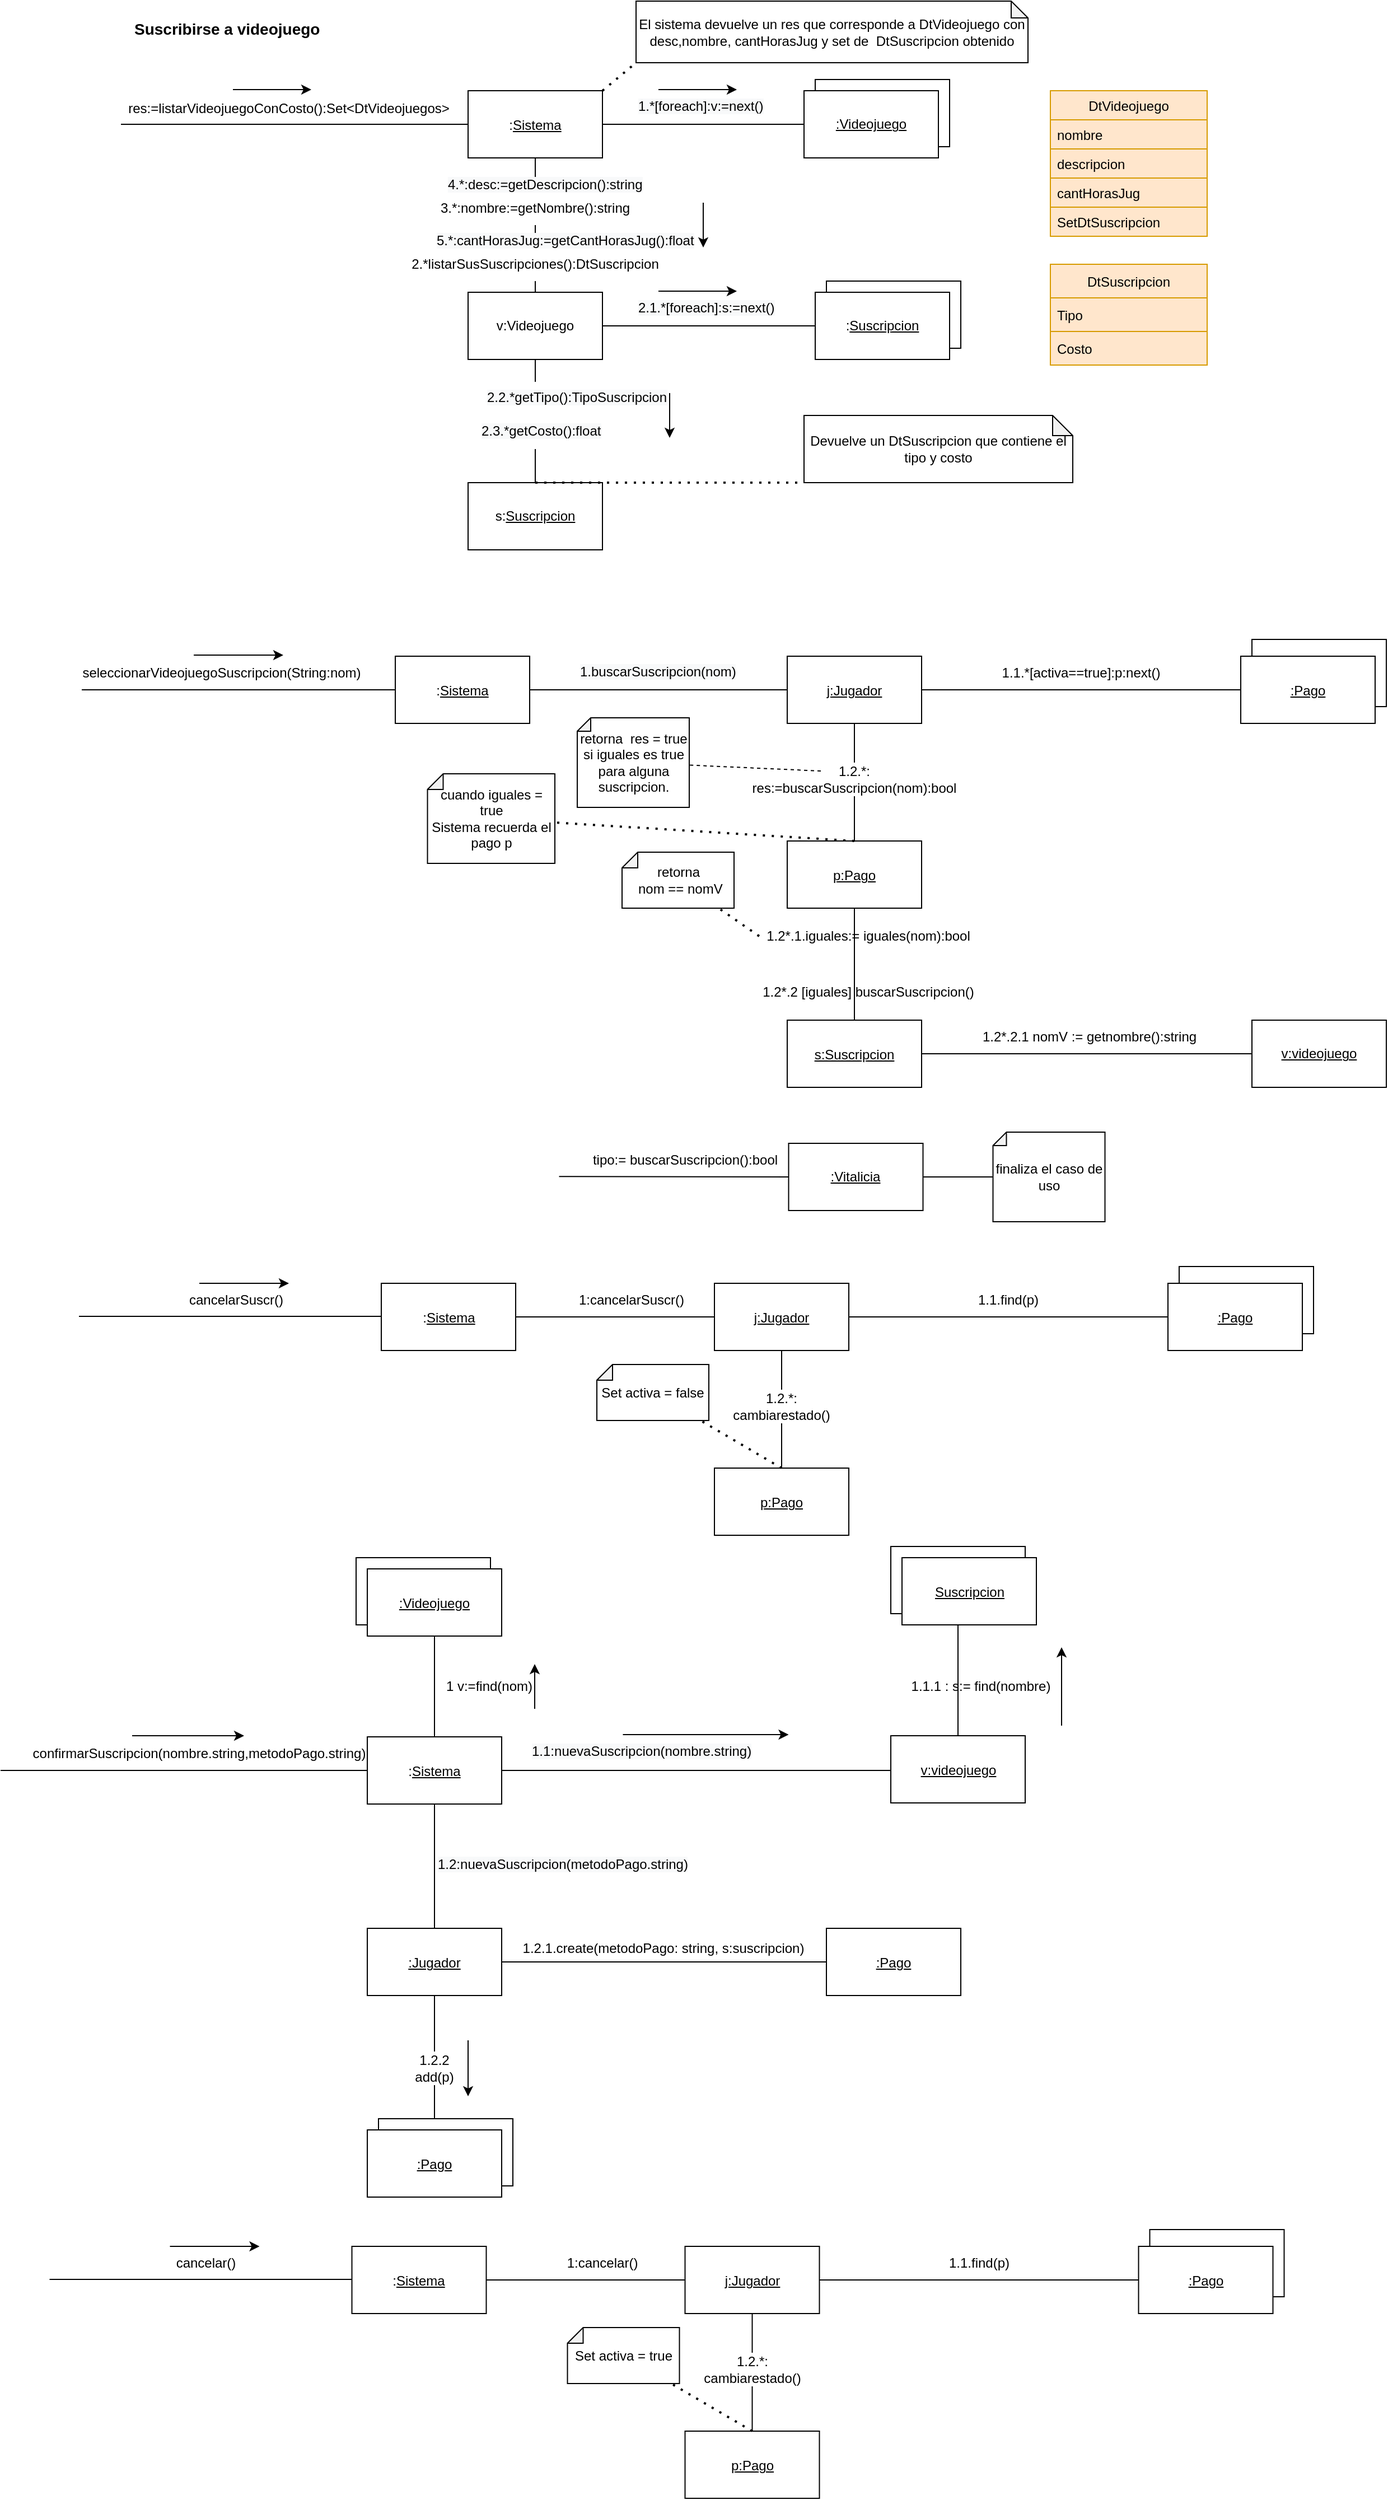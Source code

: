 <mxfile version="18.1.3" type="device"><diagram id="2yOESV11caJSzrnIw0Ns" name="Página-1"><mxGraphModel dx="2634" dy="871" grid="1" gridSize="10" guides="1" tooltips="1" connect="1" arrows="1" fold="1" page="1" pageScale="1" pageWidth="827" pageHeight="1169" math="0" shadow="0"><root><mxCell id="0"/><mxCell id="1" parent="0"/><mxCell id="eq5ucJkpcICW1I3j1G_3-112" value="&lt;span style=&quot;font-size: 12px;&quot;&gt;&lt;u&gt;:Pago&lt;/u&gt;&lt;/span&gt;" style="rounded=0;whiteSpace=wrap;html=1;fontSize=14;align=center;" parent="1" vertex="1"><mxGeometry x="1010" y="570" width="120" height="60" as="geometry"/></mxCell><mxCell id="eq5ucJkpcICW1I3j1G_3-33" value="&lt;span style=&quot;font-size: 12px;&quot;&gt;&lt;u&gt;Videojuego&lt;/u&gt;&lt;/span&gt;" style="rounded=0;whiteSpace=wrap;html=1;fontSize=14;align=center;" parent="1" vertex="1"><mxGeometry x="230" y="1891" width="120" height="60" as="geometry"/></mxCell><mxCell id="mH4uHkD2dM41rsQMievX-10" value=":&lt;u&gt;Suscripcion&lt;/u&gt;" style="rounded=0;whiteSpace=wrap;html=1;fontSize=12;align=center;" parent="1" vertex="1"><mxGeometry x="630" y="250" width="120" height="60" as="geometry"/></mxCell><mxCell id="mH4uHkD2dM41rsQMievX-6" value=":Videojuego" style="rounded=0;whiteSpace=wrap;html=1;fontSize=12;align=center;" parent="1" vertex="1"><mxGeometry x="620" y="70" width="120" height="60" as="geometry"/></mxCell><mxCell id="mH4uHkD2dM41rsQMievX-1" value="&lt;b&gt;&lt;font style=&quot;font-size: 14px&quot;&gt;Suscribirse a videojuego&lt;/font&gt;&lt;/b&gt;" style="text;html=1;strokeColor=none;fillColor=none;align=left;verticalAlign=middle;whiteSpace=wrap;rounded=0;" parent="1" vertex="1"><mxGeometry x="10" y="10" width="180" height="30" as="geometry"/></mxCell><mxCell id="mH4uHkD2dM41rsQMievX-2" value="&lt;font style=&quot;font-size: 12px&quot;&gt;:&lt;u&gt;Sistema&lt;/u&gt;&lt;/font&gt;" style="rounded=0;whiteSpace=wrap;html=1;fontSize=14;align=center;" parent="1" vertex="1"><mxGeometry x="310" y="80" width="120" height="60" as="geometry"/></mxCell><mxCell id="mH4uHkD2dM41rsQMievX-3" value="" style="endArrow=none;html=1;rounded=0;fontSize=14;entryX=0;entryY=0.5;entryDx=0;entryDy=0;" parent="1" target="mH4uHkD2dM41rsQMievX-2" edge="1"><mxGeometry width="50" height="50" relative="1" as="geometry"><mxPoint y="110" as="sourcePoint"/><mxPoint x="440" y="400" as="targetPoint"/></mxGeometry></mxCell><mxCell id="mH4uHkD2dM41rsQMievX-4" value="&lt;font style=&quot;font-size: 12px&quot;&gt;res:=listarVideojuegoConCosto():Set&amp;lt;DtVideojuegos&amp;gt;&lt;/font&gt;" style="text;html=1;strokeColor=none;fillColor=none;align=center;verticalAlign=middle;whiteSpace=wrap;rounded=0;fontSize=14;" parent="1" vertex="1"><mxGeometry x="120" y="80" width="60" height="30" as="geometry"/></mxCell><mxCell id="mH4uHkD2dM41rsQMievX-5" value="&lt;u&gt;:Videojuego&lt;/u&gt;" style="rounded=0;whiteSpace=wrap;html=1;fontSize=12;align=center;" parent="1" vertex="1"><mxGeometry x="610" y="80" width="120" height="60" as="geometry"/></mxCell><mxCell id="mH4uHkD2dM41rsQMievX-7" value="v:Videojuego" style="rounded=0;whiteSpace=wrap;html=1;fontSize=12;align=center;" parent="1" vertex="1"><mxGeometry x="310" y="260" width="120" height="60" as="geometry"/></mxCell><mxCell id="mH4uHkD2dM41rsQMievX-8" value=":&lt;u&gt;Suscripcion&lt;/u&gt;" style="rounded=0;whiteSpace=wrap;html=1;fontSize=12;align=center;" parent="1" vertex="1"><mxGeometry x="620" y="260" width="120" height="60" as="geometry"/></mxCell><mxCell id="mH4uHkD2dM41rsQMievX-11" value="s:&lt;u&gt;Suscripcion&lt;/u&gt;" style="rounded=0;whiteSpace=wrap;html=1;fontSize=12;align=center;" parent="1" vertex="1"><mxGeometry x="310" y="430" width="120" height="60" as="geometry"/></mxCell><mxCell id="mH4uHkD2dM41rsQMievX-12" value="" style="endArrow=none;html=1;rounded=0;fontSize=12;entryX=0;entryY=0.5;entryDx=0;entryDy=0;exitX=1;exitY=0.5;exitDx=0;exitDy=0;" parent="1" source="mH4uHkD2dM41rsQMievX-2" target="mH4uHkD2dM41rsQMievX-5" edge="1"><mxGeometry width="50" height="50" relative="1" as="geometry"><mxPoint x="390" y="250" as="sourcePoint"/><mxPoint x="440" y="200" as="targetPoint"/></mxGeometry></mxCell><mxCell id="mH4uHkD2dM41rsQMievX-13" value="" style="endArrow=none;html=1;rounded=0;fontSize=12;entryX=0.5;entryY=1;entryDx=0;entryDy=0;exitX=0.5;exitY=0;exitDx=0;exitDy=0;startArrow=none;" parent="1" source="eq5ucJkpcICW1I3j1G_3-100" target="mH4uHkD2dM41rsQMievX-2" edge="1"><mxGeometry width="50" height="50" relative="1" as="geometry"><mxPoint x="390" y="250" as="sourcePoint"/><mxPoint x="440" y="200" as="targetPoint"/></mxGeometry></mxCell><mxCell id="mH4uHkD2dM41rsQMievX-14" value="" style="endArrow=none;html=1;rounded=0;fontSize=12;entryX=0;entryY=0.5;entryDx=0;entryDy=0;exitX=1;exitY=0.5;exitDx=0;exitDy=0;" parent="1" source="mH4uHkD2dM41rsQMievX-7" target="mH4uHkD2dM41rsQMievX-8" edge="1"><mxGeometry width="50" height="50" relative="1" as="geometry"><mxPoint x="390" y="250" as="sourcePoint"/><mxPoint x="440" y="200" as="targetPoint"/></mxGeometry></mxCell><mxCell id="mH4uHkD2dM41rsQMievX-15" value="" style="endArrow=none;html=1;rounded=0;fontSize=12;entryX=0.5;entryY=1;entryDx=0;entryDy=0;startArrow=none;" parent="1" source="mH4uHkD2dM41rsQMievX-20" target="mH4uHkD2dM41rsQMievX-7" edge="1"><mxGeometry width="50" height="50" relative="1" as="geometry"><mxPoint x="390" y="250" as="sourcePoint"/><mxPoint x="440" y="200" as="targetPoint"/></mxGeometry></mxCell><mxCell id="mH4uHkD2dM41rsQMievX-16" value="&lt;span style=&quot;color: rgb(0 , 0 , 0) ; font-family: &amp;#34;helvetica&amp;#34; ; font-size: 12px ; font-style: normal ; font-weight: 400 ; letter-spacing: normal ; text-align: center ; text-indent: 0px ; text-transform: none ; word-spacing: 0px ; background-color: rgb(248 , 249 , 250) ; display: inline ; float: none&quot;&gt;1.*[foreach]:v:=next()&lt;/span&gt;" style="text;whiteSpace=wrap;html=1;fontSize=12;" parent="1" vertex="1"><mxGeometry x="460" y="80" width="140" height="30" as="geometry"/></mxCell><mxCell id="mH4uHkD2dM41rsQMievX-17" value="2.*listarSusSuscripciones():DtSuscripcion" style="text;html=1;strokeColor=none;fillColor=none;align=center;verticalAlign=middle;whiteSpace=wrap;rounded=0;fontSize=12;" parent="1" vertex="1"><mxGeometry x="340" y="220" width="60" height="30" as="geometry"/></mxCell><mxCell id="mH4uHkD2dM41rsQMievX-18" value="" style="endArrow=none;html=1;rounded=0;fontSize=12;entryX=0.5;entryY=1;entryDx=0;entryDy=0;exitX=0.5;exitY=0;exitDx=0;exitDy=0;" parent="1" source="mH4uHkD2dM41rsQMievX-7" target="mH4uHkD2dM41rsQMievX-17" edge="1"><mxGeometry width="50" height="50" relative="1" as="geometry"><mxPoint x="370" y="260" as="sourcePoint"/><mxPoint x="370" y="140" as="targetPoint"/></mxGeometry></mxCell><mxCell id="mH4uHkD2dM41rsQMievX-19" value="&lt;span style=&quot;color: rgb(0 , 0 , 0) ; font-family: &amp;#34;helvetica&amp;#34; ; font-size: 12px ; font-style: normal ; font-weight: 400 ; letter-spacing: normal ; text-align: center ; text-indent: 0px ; text-transform: none ; word-spacing: 0px ; background-color: rgb(248 , 249 , 250) ; display: inline ; float: none&quot;&gt;2.1.*[foreach]:s:=next()&lt;/span&gt;" style="text;whiteSpace=wrap;html=1;fontSize=12;" parent="1" vertex="1"><mxGeometry x="460" y="260" width="140" height="30" as="geometry"/></mxCell><mxCell id="mH4uHkD2dM41rsQMievX-20" value="&lt;span style=&quot;color: rgb(0 , 0 , 0) ; font-family: &amp;quot;helvetica&amp;quot; ; font-size: 12px ; font-style: normal ; font-weight: 400 ; letter-spacing: normal ; text-align: center ; text-indent: 0px ; text-transform: none ; word-spacing: 0px ; background-color: rgb(248 , 249 , 250) ; display: inline ; float: none&quot;&gt;2.2.*getTipo():TipoSuscripcion&lt;/span&gt;" style="text;whiteSpace=wrap;html=1;fontSize=12;" parent="1" vertex="1"><mxGeometry x="325" y="340" width="90" height="30" as="geometry"/></mxCell><mxCell id="mH4uHkD2dM41rsQMievX-21" value="" style="endArrow=none;html=1;rounded=0;fontSize=12;entryX=0.5;entryY=1;entryDx=0;entryDy=0;startArrow=none;" parent="1" source="eq5ucJkpcICW1I3j1G_3-107" target="mH4uHkD2dM41rsQMievX-20" edge="1"><mxGeometry width="50" height="50" relative="1" as="geometry"><mxPoint x="370" y="430" as="sourcePoint"/><mxPoint x="370" y="320" as="targetPoint"/></mxGeometry></mxCell><mxCell id="mH4uHkD2dM41rsQMievX-22" value="" style="endArrow=classic;html=1;rounded=0;fontSize=12;" parent="1" edge="1"><mxGeometry width="50" height="50" relative="1" as="geometry"><mxPoint x="100" y="79" as="sourcePoint"/><mxPoint x="170" y="79" as="targetPoint"/></mxGeometry></mxCell><mxCell id="mH4uHkD2dM41rsQMievX-24" value="" style="endArrow=classic;html=1;rounded=0;fontSize=12;" parent="1" edge="1"><mxGeometry width="50" height="50" relative="1" as="geometry"><mxPoint x="480" y="79" as="sourcePoint"/><mxPoint x="550" y="79" as="targetPoint"/></mxGeometry></mxCell><mxCell id="mH4uHkD2dM41rsQMievX-26" value="" style="endArrow=classic;html=1;rounded=0;fontSize=12;" parent="1" edge="1"><mxGeometry width="50" height="50" relative="1" as="geometry"><mxPoint x="520" y="180" as="sourcePoint"/><mxPoint x="520" y="220" as="targetPoint"/></mxGeometry></mxCell><mxCell id="mH4uHkD2dM41rsQMievX-27" value="" style="endArrow=classic;html=1;rounded=0;fontSize=12;" parent="1" edge="1"><mxGeometry width="50" height="50" relative="1" as="geometry"><mxPoint x="490" y="350" as="sourcePoint"/><mxPoint x="490" y="390" as="targetPoint"/></mxGeometry></mxCell><mxCell id="mH4uHkD2dM41rsQMievX-28" value="" style="endArrow=classic;html=1;rounded=0;fontSize=12;" parent="1" edge="1"><mxGeometry width="50" height="50" relative="1" as="geometry"><mxPoint x="480" y="259" as="sourcePoint"/><mxPoint x="550" y="259" as="targetPoint"/></mxGeometry></mxCell><mxCell id="mH4uHkD2dM41rsQMievX-30" value="&lt;font style=&quot;font-size: 12px&quot;&gt;:&lt;u&gt;Sistema&lt;/u&gt;&lt;/font&gt;" style="rounded=0;whiteSpace=wrap;html=1;fontSize=14;align=center;" parent="1" vertex="1"><mxGeometry x="245" y="585" width="120" height="60" as="geometry"/></mxCell><mxCell id="mH4uHkD2dM41rsQMievX-31" value="" style="endArrow=none;html=1;rounded=0;fontSize=12;exitX=0;exitY=0.5;exitDx=0;exitDy=0;" parent="1" source="mH4uHkD2dM41rsQMievX-30" edge="1"><mxGeometry width="50" height="50" relative="1" as="geometry"><mxPoint x="325" y="650" as="sourcePoint"/><mxPoint x="-35" y="615" as="targetPoint"/></mxGeometry></mxCell><mxCell id="mH4uHkD2dM41rsQMievX-32" value="seleccionarVideojuegoSuscripcion(String:nom)" style="text;html=1;strokeColor=none;fillColor=none;align=center;verticalAlign=middle;whiteSpace=wrap;rounded=0;fontSize=12;" parent="1" vertex="1"><mxGeometry x="-65" y="585" width="310" height="30" as="geometry"/></mxCell><mxCell id="mH4uHkD2dM41rsQMievX-33" value="" style="endArrow=classic;html=1;rounded=0;fontSize=12;" parent="1" edge="1"><mxGeometry width="50" height="50" relative="1" as="geometry"><mxPoint x="65" y="584" as="sourcePoint"/><mxPoint x="145" y="584" as="targetPoint"/></mxGeometry></mxCell><mxCell id="mH4uHkD2dM41rsQMievX-37" value="El sistema devuelve un res que corresponde a DtVideojuego con desc,nombre, cantHorasJug y set de&amp;nbsp; DtSuscripcion obtenido" style="shape=note;whiteSpace=wrap;html=1;backgroundOutline=1;darkOpacity=0.05;fontSize=12;align=center;size=15;" parent="1" vertex="1"><mxGeometry x="460" width="350" height="55" as="geometry"/></mxCell><mxCell id="mH4uHkD2dM41rsQMievX-38" value="" style="endArrow=none;dashed=1;html=1;dashPattern=1 3;strokeWidth=2;rounded=0;fontSize=12;entryX=0;entryY=1;entryDx=0;entryDy=0;entryPerimeter=0;exitX=1;exitY=0;exitDx=0;exitDy=0;" parent="1" source="mH4uHkD2dM41rsQMievX-2" target="mH4uHkD2dM41rsQMievX-37" edge="1"><mxGeometry width="50" height="50" relative="1" as="geometry"><mxPoint x="390" y="440" as="sourcePoint"/><mxPoint x="440" y="390" as="targetPoint"/></mxGeometry></mxCell><mxCell id="mH4uHkD2dM41rsQMievX-41" value="Devuelve un DtSuscripcion que contiene el tipo y costo" style="shape=note;whiteSpace=wrap;html=1;backgroundOutline=1;darkOpacity=0.05;fontSize=12;align=center;size=18;" parent="1" vertex="1"><mxGeometry x="610" y="370" width="240" height="60" as="geometry"/></mxCell><mxCell id="mH4uHkD2dM41rsQMievX-42" value="" style="endArrow=none;dashed=1;html=1;dashPattern=1 3;strokeWidth=2;rounded=0;fontSize=12;exitX=0.5;exitY=0;exitDx=0;exitDy=0;entryX=0;entryY=1;entryDx=0;entryDy=0;entryPerimeter=0;" parent="1" source="mH4uHkD2dM41rsQMievX-11" target="mH4uHkD2dM41rsQMievX-41" edge="1"><mxGeometry width="50" height="50" relative="1" as="geometry"><mxPoint x="540" y="460" as="sourcePoint"/><mxPoint x="590" y="410" as="targetPoint"/></mxGeometry></mxCell><mxCell id="mH4uHkD2dM41rsQMievX-43" value="DtVideojuego" style="swimlane;fontStyle=0;childLayout=stackLayout;horizontal=1;startSize=26;fillColor=#ffe6cc;horizontalStack=0;resizeParent=1;resizeParentMax=0;resizeLast=0;collapsible=1;marginBottom=0;strokeColor=#d79b00;" parent="1" vertex="1"><mxGeometry x="830" y="80" width="140" height="130" as="geometry"/></mxCell><mxCell id="mH4uHkD2dM41rsQMievX-44" value="nombre" style="text;strokeColor=#d79b00;fillColor=#ffe6cc;align=left;verticalAlign=top;spacingLeft=4;spacingRight=4;overflow=hidden;rotatable=0;points=[[0,0.5],[1,0.5]];portConstraint=eastwest;" parent="mH4uHkD2dM41rsQMievX-43" vertex="1"><mxGeometry y="26" width="140" height="26" as="geometry"/></mxCell><mxCell id="mH4uHkD2dM41rsQMievX-45" value="descripcion" style="text;strokeColor=#d79b00;fillColor=#ffe6cc;align=left;verticalAlign=top;spacingLeft=4;spacingRight=4;overflow=hidden;rotatable=0;points=[[0,0.5],[1,0.5]];portConstraint=eastwest;" parent="mH4uHkD2dM41rsQMievX-43" vertex="1"><mxGeometry y="52" width="140" height="26" as="geometry"/></mxCell><mxCell id="mH4uHkD2dM41rsQMievX-46" value="cantHorasJug" style="text;strokeColor=#d79b00;fillColor=#ffe6cc;align=left;verticalAlign=top;spacingLeft=4;spacingRight=4;overflow=hidden;rotatable=0;points=[[0,0.5],[1,0.5]];portConstraint=eastwest;" parent="mH4uHkD2dM41rsQMievX-43" vertex="1"><mxGeometry y="78" width="140" height="26" as="geometry"/></mxCell><mxCell id="mH4uHkD2dM41rsQMievX-47" value="SetDtSuscripcion" style="text;strokeColor=#d79b00;fillColor=#ffe6cc;align=left;verticalAlign=top;spacingLeft=4;spacingRight=4;overflow=hidden;rotatable=0;points=[[0,0.5],[1,0.5]];portConstraint=eastwest;" parent="mH4uHkD2dM41rsQMievX-43" vertex="1"><mxGeometry y="104" width="140" height="26" as="geometry"/></mxCell><mxCell id="mH4uHkD2dM41rsQMievX-48" value="DtSuscripcion" style="swimlane;fontStyle=0;childLayout=stackLayout;horizontal=1;startSize=30;horizontalStack=0;resizeParent=1;resizeParentMax=0;resizeLast=0;collapsible=1;marginBottom=0;fillColor=#ffe6cc;strokeColor=#d79b00;" parent="1" vertex="1"><mxGeometry x="830" y="235" width="140" height="90" as="geometry"/></mxCell><mxCell id="mH4uHkD2dM41rsQMievX-49" value="Tipo" style="text;strokeColor=#d79b00;fillColor=#ffe6cc;align=left;verticalAlign=middle;spacingLeft=4;spacingRight=4;overflow=hidden;points=[[0,0.5],[1,0.5]];portConstraint=eastwest;rotatable=0;" parent="mH4uHkD2dM41rsQMievX-48" vertex="1"><mxGeometry y="30" width="140" height="30" as="geometry"/></mxCell><mxCell id="mH4uHkD2dM41rsQMievX-50" value="Costo" style="text;strokeColor=#d79b00;fillColor=#ffe6cc;align=left;verticalAlign=middle;spacingLeft=4;spacingRight=4;overflow=hidden;points=[[0,0.5],[1,0.5]];portConstraint=eastwest;rotatable=0;" parent="mH4uHkD2dM41rsQMievX-48" vertex="1"><mxGeometry y="60" width="140" height="30" as="geometry"/></mxCell><mxCell id="eq5ucJkpcICW1I3j1G_3-24" value="&lt;font style=&quot;font-size: 12px&quot;&gt;:&lt;u&gt;Sistema&lt;/u&gt;&lt;/font&gt;" style="rounded=0;whiteSpace=wrap;html=1;fontSize=14;align=center;" parent="1" vertex="1"><mxGeometry x="220" y="1550" width="120" height="60" as="geometry"/></mxCell><mxCell id="eq5ucJkpcICW1I3j1G_3-26" value="" style="endArrow=none;html=1;rounded=0;exitX=0;exitY=0.5;exitDx=0;exitDy=0;" parent="1" source="eq5ucJkpcICW1I3j1G_3-24" edge="1"><mxGeometry width="50" height="50" relative="1" as="geometry"><mxPoint x="265" y="1340" as="sourcePoint"/><mxPoint x="-107.5" y="1580" as="targetPoint"/><Array as="points"><mxPoint x="52.5" y="1580"/></Array></mxGeometry></mxCell><mxCell id="eq5ucJkpcICW1I3j1G_3-27" value="confirmarSuscripcion(nombre.string,metodoPago.string)&lt;br&gt;" style="text;html=1;strokeColor=none;fillColor=none;align=center;verticalAlign=middle;whiteSpace=wrap;rounded=0;" parent="1" vertex="1"><mxGeometry x="40" y="1550" width="60" height="30" as="geometry"/></mxCell><mxCell id="eq5ucJkpcICW1I3j1G_3-28" value="" style="endArrow=classic;html=1;rounded=0;" parent="1" edge="1"><mxGeometry width="50" height="50" relative="1" as="geometry"><mxPoint x="10" y="1549" as="sourcePoint"/><mxPoint x="110" y="1549" as="targetPoint"/></mxGeometry></mxCell><mxCell id="eq5ucJkpcICW1I3j1G_3-29" value="" style="endArrow=none;html=1;rounded=0;exitX=1;exitY=0.5;exitDx=0;exitDy=0;" parent="1" source="eq5ucJkpcICW1I3j1G_3-24" edge="1"><mxGeometry width="50" height="50" relative="1" as="geometry"><mxPoint x="537.5" y="1490" as="sourcePoint"/><mxPoint x="687.5" y="1580" as="targetPoint"/></mxGeometry></mxCell><mxCell id="eq5ucJkpcICW1I3j1G_3-30" value="&lt;span style=&quot;font-size: 12px;&quot;&gt;&lt;u&gt;v:videojuego&lt;/u&gt;&lt;/span&gt;" style="rounded=0;whiteSpace=wrap;html=1;fontSize=14;align=center;" parent="1" vertex="1"><mxGeometry x="687.5" y="1549" width="120" height="60" as="geometry"/></mxCell><mxCell id="eq5ucJkpcICW1I3j1G_3-32" value="&lt;span style=&quot;font-size: 12px;&quot;&gt;&lt;u&gt;:Pago&lt;/u&gt;&lt;/span&gt;" style="rounded=0;whiteSpace=wrap;html=1;fontSize=14;align=center;" parent="1" vertex="1"><mxGeometry x="220" y="1901" width="120" height="60" as="geometry"/></mxCell><mxCell id="eq5ucJkpcICW1I3j1G_3-34" value="&lt;span style=&quot;font-size: 12px;&quot;&gt;&lt;u&gt;:Suscripcion&lt;/u&gt;&lt;/span&gt;" style="rounded=0;whiteSpace=wrap;html=1;fontSize=14;align=center;" parent="1" vertex="1"><mxGeometry x="210" y="1390" width="120" height="60" as="geometry"/></mxCell><mxCell id="eq5ucJkpcICW1I3j1G_3-39" value="" style="endArrow=none;html=1;rounded=0;entryX=0.5;entryY=1;entryDx=0;entryDy=0;startArrow=none;" parent="1" source="eq5ucJkpcICW1I3j1G_3-40" target="8eewEwaIKaTcl27n-QFC-44" edge="1"><mxGeometry width="50" height="50" relative="1" as="geometry"><mxPoint x="280" y="1891" as="sourcePoint"/><mxPoint x="280" y="1800" as="targetPoint"/></mxGeometry></mxCell><mxCell id="eq5ucJkpcICW1I3j1G_3-40" value="1.2.2 add(p)" style="text;html=1;strokeColor=none;fillColor=none;align=center;verticalAlign=middle;whiteSpace=wrap;rounded=0;" parent="1" vertex="1"><mxGeometry x="250" y="1831" width="60" height="30" as="geometry"/></mxCell><mxCell id="eq5ucJkpcICW1I3j1G_3-41" value="" style="endArrow=none;html=1;rounded=0;entryX=0.5;entryY=1;entryDx=0;entryDy=0;" parent="1" target="eq5ucJkpcICW1I3j1G_3-40" edge="1"><mxGeometry width="50" height="50" relative="1" as="geometry"><mxPoint x="280" y="1891" as="sourcePoint"/><mxPoint x="280" y="1800" as="targetPoint"/></mxGeometry></mxCell><mxCell id="eq5ucJkpcICW1I3j1G_3-48" value="&lt;span style=&quot;font-size: 12px;&quot;&gt;&lt;u&gt;p:Pago&lt;/u&gt;&lt;/span&gt;" style="rounded=0;whiteSpace=wrap;html=1;fontSize=14;align=center;" parent="1" vertex="1"><mxGeometry x="687.5" y="1380" width="120" height="60" as="geometry"/></mxCell><mxCell id="eq5ucJkpcICW1I3j1G_3-49" value="" style="endArrow=none;html=1;rounded=0;entryX=0.5;entryY=1;entryDx=0;entryDy=0;exitX=0.5;exitY=0;exitDx=0;exitDy=0;" parent="1" source="eq5ucJkpcICW1I3j1G_3-30" target="eq5ucJkpcICW1I3j1G_3-48" edge="1"><mxGeometry width="50" height="50" relative="1" as="geometry"><mxPoint x="807.5" y="1690" as="sourcePoint"/><mxPoint x="857.5" y="1640" as="targetPoint"/></mxGeometry></mxCell><mxCell id="eq5ucJkpcICW1I3j1G_3-50" value="1.2.1.create(metodoPago: string, s:suscripcion)" style="text;html=1;strokeColor=none;fillColor=none;align=center;verticalAlign=middle;whiteSpace=wrap;rounded=0;" parent="1" vertex="1"><mxGeometry x="317.5" y="1724" width="332.5" height="30" as="geometry"/></mxCell><mxCell id="eq5ucJkpcICW1I3j1G_3-54" value="&lt;span style=&quot;font-size: 12px;&quot;&gt;&lt;u&gt;:Videojuego&lt;/u&gt;&lt;/span&gt;" style="rounded=0;whiteSpace=wrap;html=1;fontSize=14;align=center;" parent="1" vertex="1"><mxGeometry x="220" y="1400" width="120" height="60" as="geometry"/></mxCell><mxCell id="eq5ucJkpcICW1I3j1G_3-56" value="" style="endArrow=none;html=1;rounded=0;entryX=0.5;entryY=1;entryDx=0;entryDy=0;startArrow=none;exitX=0.5;exitY=0;exitDx=0;exitDy=0;" parent="1" source="eq5ucJkpcICW1I3j1G_3-24" target="eq5ucJkpcICW1I3j1G_3-54" edge="1"><mxGeometry width="50" height="50" relative="1" as="geometry"><mxPoint x="747.5" y="1490" as="sourcePoint"/><mxPoint x="787.5" y="1630" as="targetPoint"/></mxGeometry></mxCell><mxCell id="eq5ucJkpcICW1I3j1G_3-64" value="&lt;span style=&quot;color: rgb(0, 0, 0); font-family: Helvetica; font-size: 12px; font-style: normal; font-variant-ligatures: normal; font-variant-caps: normal; font-weight: 400; letter-spacing: normal; orphans: 2; text-align: center; text-indent: 0px; text-transform: none; widows: 2; word-spacing: 0px; -webkit-text-stroke-width: 0px; background-color: rgb(248, 249, 250); text-decoration-thickness: initial; text-decoration-style: initial; text-decoration-color: initial; float: none; display: inline !important;&quot;&gt;1.1:nuevaSuscripcion(nombre.string)&lt;/span&gt;" style="text;whiteSpace=wrap;html=1;rotation=0;" parent="1" vertex="1"><mxGeometry x="365" y="1549" width="318.75" height="30" as="geometry"/></mxCell><mxCell id="eq5ucJkpcICW1I3j1G_3-65" value="" style="endArrow=classic;html=1;rounded=0;" parent="1" edge="1"><mxGeometry width="50" height="50" relative="1" as="geometry"><mxPoint x="448.25" y="1548" as="sourcePoint"/><mxPoint x="596.25" y="1548" as="targetPoint"/></mxGeometry></mxCell><mxCell id="eq5ucJkpcICW1I3j1G_3-80" value="1 v:=find(nom)" style="text;html=1;strokeColor=none;fillColor=none;align=center;verticalAlign=middle;whiteSpace=wrap;rounded=0;rotation=0;" parent="1" vertex="1"><mxGeometry x="270" y="1490" width="117.5" height="30" as="geometry"/></mxCell><mxCell id="eq5ucJkpcICW1I3j1G_3-90" value="" style="endArrow=classic;html=1;rounded=0;" parent="1" edge="1"><mxGeometry width="50" height="50" relative="1" as="geometry"><mxPoint x="840" y="1540" as="sourcePoint"/><mxPoint x="840" y="1470" as="targetPoint"/></mxGeometry></mxCell><mxCell id="eq5ucJkpcICW1I3j1G_3-91" value="" style="endArrow=classic;html=1;rounded=0;" parent="1" edge="1"><mxGeometry width="50" height="50" relative="1" as="geometry"><mxPoint x="310" y="1821" as="sourcePoint"/><mxPoint x="310" y="1871" as="targetPoint"/></mxGeometry></mxCell><mxCell id="eq5ucJkpcICW1I3j1G_3-93" value="" style="endArrow=classic;html=1;rounded=0;" parent="1" edge="1"><mxGeometry width="50" height="50" relative="1" as="geometry"><mxPoint x="369.5" y="1525" as="sourcePoint"/><mxPoint x="369.5" y="1485" as="targetPoint"/></mxGeometry></mxCell><mxCell id="eq5ucJkpcICW1I3j1G_3-100" value="3.*:nombre:=getNombre():string" style="text;html=1;strokeColor=none;fillColor=none;align=center;verticalAlign=middle;whiteSpace=wrap;rounded=0;" parent="1" vertex="1"><mxGeometry x="340" y="170" width="60" height="30" as="geometry"/></mxCell><mxCell id="eq5ucJkpcICW1I3j1G_3-101" value="" style="endArrow=none;html=1;rounded=0;fontSize=12;entryX=0.5;entryY=1;entryDx=0;entryDy=0;exitX=0.5;exitY=0;exitDx=0;exitDy=0;startArrow=none;" parent="1" source="mH4uHkD2dM41rsQMievX-17" target="eq5ucJkpcICW1I3j1G_3-100" edge="1"><mxGeometry width="50" height="50" relative="1" as="geometry"><mxPoint x="370" y="200" as="sourcePoint"/><mxPoint x="370" y="140" as="targetPoint"/></mxGeometry></mxCell><mxCell id="eq5ucJkpcICW1I3j1G_3-102" value="&lt;span style=&quot;color: rgb(0, 0, 0); font-family: Helvetica; font-size: 12px; font-style: normal; font-variant-ligatures: normal; font-variant-caps: normal; font-weight: 400; letter-spacing: normal; orphans: 2; text-align: center; text-indent: 0px; text-transform: none; widows: 2; word-spacing: 0px; -webkit-text-stroke-width: 0px; background-color: rgb(248, 249, 250); text-decoration-thickness: initial; text-decoration-style: initial; text-decoration-color: initial; float: none; display: inline !important;&quot;&gt;4.*:desc:=getDescripcion():string&lt;/span&gt;" style="text;whiteSpace=wrap;html=1;" parent="1" vertex="1"><mxGeometry x="290" y="150" width="140" height="30" as="geometry"/></mxCell><mxCell id="eq5ucJkpcICW1I3j1G_3-103" value="&lt;span style=&quot;color: rgb(0, 0, 0); font-family: Helvetica; font-size: 12px; font-style: normal; font-variant-ligatures: normal; font-variant-caps: normal; font-weight: 400; letter-spacing: normal; orphans: 2; text-align: center; text-indent: 0px; text-transform: none; widows: 2; word-spacing: 0px; -webkit-text-stroke-width: 0px; background-color: rgb(248, 249, 250); text-decoration-thickness: initial; text-decoration-style: initial; text-decoration-color: initial; float: none; display: inline !important;&quot;&gt;5.*:cantHorasJug:=getCantHorasJug():float&lt;/span&gt;" style="text;whiteSpace=wrap;html=1;" parent="1" vertex="1"><mxGeometry x="280" y="200" width="200" height="30" as="geometry"/></mxCell><mxCell id="eq5ucJkpcICW1I3j1G_3-107" value="&lt;span style=&quot;color: rgb(0, 0, 0); font-family: helvetica; font-size: 12px; font-style: normal; font-variant-ligatures: normal; font-variant-caps: normal; font-weight: 400; letter-spacing: normal; orphans: 2; text-align: center; text-indent: 0px; text-transform: none; widows: 2; word-spacing: 0px; -webkit-text-stroke-width: 0px; background-color: rgb(248, 249, 250); text-decoration-thickness: initial; text-decoration-style: initial; text-decoration-color: initial; float: none; display: inline !important;&quot;&gt;2.3.*getCosto():float&lt;/span&gt;" style="text;whiteSpace=wrap;html=1;" parent="1" vertex="1"><mxGeometry x="320" y="370" width="100" height="30" as="geometry"/></mxCell><mxCell id="eq5ucJkpcICW1I3j1G_3-108" value="" style="endArrow=none;html=1;rounded=0;fontSize=12;entryX=0.5;entryY=1;entryDx=0;entryDy=0;" parent="1" source="mH4uHkD2dM41rsQMievX-11" target="eq5ucJkpcICW1I3j1G_3-107" edge="1"><mxGeometry width="50" height="50" relative="1" as="geometry"><mxPoint x="370" y="430" as="sourcePoint"/><mxPoint x="370" y="370" as="targetPoint"/></mxGeometry></mxCell><mxCell id="eq5ucJkpcICW1I3j1G_3-109" value="&lt;span style=&quot;font-size: 12px;&quot;&gt;&lt;u&gt;j:Jugador&lt;/u&gt;&lt;/span&gt;" style="rounded=0;whiteSpace=wrap;html=1;fontSize=14;align=center;" parent="1" vertex="1"><mxGeometry x="595" y="585" width="120" height="60" as="geometry"/></mxCell><mxCell id="eq5ucJkpcICW1I3j1G_3-110" value="" style="endArrow=none;html=1;rounded=0;entryX=0;entryY=0.5;entryDx=0;entryDy=0;exitX=1;exitY=0.5;exitDx=0;exitDy=0;" parent="1" source="mH4uHkD2dM41rsQMievX-30" target="eq5ucJkpcICW1I3j1G_3-109" edge="1"><mxGeometry width="50" height="50" relative="1" as="geometry"><mxPoint x="360" y="540" as="sourcePoint"/><mxPoint x="410" y="490" as="targetPoint"/></mxGeometry></mxCell><mxCell id="eq5ucJkpcICW1I3j1G_3-111" value="&lt;span style=&quot;font-size: 12px;&quot;&gt;&lt;u&gt;:Pago&lt;/u&gt;&lt;/span&gt;" style="rounded=0;whiteSpace=wrap;html=1;fontSize=14;align=center;" parent="1" vertex="1"><mxGeometry x="1000" y="585" width="120" height="60" as="geometry"/></mxCell><mxCell id="eq5ucJkpcICW1I3j1G_3-113" value="&lt;span style=&quot;font-size: 12px;&quot;&gt;&lt;u&gt;p:Pago&lt;/u&gt;&lt;/span&gt;" style="rounded=0;whiteSpace=wrap;html=1;fontSize=14;align=center;" parent="1" vertex="1"><mxGeometry x="595" y="750" width="120" height="60" as="geometry"/></mxCell><mxCell id="eq5ucJkpcICW1I3j1G_3-114" value="" style="endArrow=none;html=1;rounded=0;entryX=0;entryY=0.5;entryDx=0;entryDy=0;exitX=1;exitY=0.5;exitDx=0;exitDy=0;" parent="1" source="eq5ucJkpcICW1I3j1G_3-109" target="eq5ucJkpcICW1I3j1G_3-111" edge="1"><mxGeometry width="50" height="50" relative="1" as="geometry"><mxPoint x="690" y="740" as="sourcePoint"/><mxPoint x="740" y="690" as="targetPoint"/></mxGeometry></mxCell><mxCell id="eq5ucJkpcICW1I3j1G_3-115" value="1.1.*[activa==true]:p:next()" style="text;html=1;strokeColor=none;fillColor=none;align=center;verticalAlign=middle;whiteSpace=wrap;rounded=0;" parent="1" vertex="1"><mxGeometry x="740" y="585" width="235" height="30" as="geometry"/></mxCell><mxCell id="eq5ucJkpcICW1I3j1G_3-123" value="" style="endArrow=none;html=1;rounded=0;entryX=0.5;entryY=1;entryDx=0;entryDy=0;startArrow=none;" parent="1" source="eq5ucJkpcICW1I3j1G_3-124" target="eq5ucJkpcICW1I3j1G_3-109" edge="1"><mxGeometry width="50" height="50" relative="1" as="geometry"><mxPoint x="690" y="630" as="sourcePoint"/><mxPoint x="740" y="580" as="targetPoint"/></mxGeometry></mxCell><mxCell id="eq5ucJkpcICW1I3j1G_3-124" value="1.2.*: res:=buscarSuscripcion(nom):bool" style="text;html=1;strokeColor=none;fillColor=none;align=center;verticalAlign=middle;whiteSpace=wrap;rounded=0;" parent="1" vertex="1"><mxGeometry x="625" y="680" width="60" height="30" as="geometry"/></mxCell><mxCell id="eq5ucJkpcICW1I3j1G_3-125" value="" style="endArrow=none;html=1;rounded=0;entryX=0.5;entryY=1;entryDx=0;entryDy=0;" parent="1" source="eq5ucJkpcICW1I3j1G_3-113" target="eq5ucJkpcICW1I3j1G_3-124" edge="1"><mxGeometry width="50" height="50" relative="1" as="geometry"><mxPoint x="655" y="750" as="sourcePoint"/><mxPoint x="655" y="645" as="targetPoint"/></mxGeometry></mxCell><mxCell id="eq5ucJkpcICW1I3j1G_3-128" value="&lt;span style=&quot;font-size: 12px;&quot;&gt;&lt;u&gt;s:Suscripcion&lt;/u&gt;&lt;/span&gt;" style="rounded=0;whiteSpace=wrap;html=1;fontSize=14;align=center;" parent="1" vertex="1"><mxGeometry x="595" y="910" width="120" height="60" as="geometry"/></mxCell><mxCell id="eq5ucJkpcICW1I3j1G_3-130" value="" style="endArrow=none;html=1;rounded=0;entryX=0.5;entryY=1;entryDx=0;entryDy=0;exitX=0.5;exitY=0;exitDx=0;exitDy=0;" parent="1" source="eq5ucJkpcICW1I3j1G_3-128" target="eq5ucJkpcICW1I3j1G_3-113" edge="1"><mxGeometry width="50" height="50" relative="1" as="geometry"><mxPoint x="690" y="980" as="sourcePoint"/><mxPoint x="740" y="930" as="targetPoint"/></mxGeometry></mxCell><mxCell id="eq5ucJkpcICW1I3j1G_3-132" value="1.2*.1.iguales:= iguales(nom):bool" style="text;html=1;strokeColor=none;fillColor=none;align=center;verticalAlign=middle;whiteSpace=wrap;rounded=0;" parent="1" vertex="1"><mxGeometry x="570" y="820" width="195" height="30" as="geometry"/></mxCell><mxCell id="eq5ucJkpcICW1I3j1G_3-133" value="&lt;span style=&quot;color: rgb(0, 0, 0); font-family: Helvetica; font-size: 12px; font-style: normal; font-variant-ligatures: normal; font-variant-caps: normal; font-weight: 400; letter-spacing: normal; orphans: 2; text-align: center; text-indent: 0px; text-transform: none; widows: 2; word-spacing: 0px; -webkit-text-stroke-width: 0px; background-color: rgb(248, 249, 250); text-decoration-thickness: initial; text-decoration-style: initial; text-decoration-color: initial; float: none; display: inline !important;&quot;&gt;1.buscarSuscripcion(nom)&lt;/span&gt;" style="text;whiteSpace=wrap;html=1;" parent="1" vertex="1"><mxGeometry x="407.5" y="585" width="160" height="30" as="geometry"/></mxCell><mxCell id="l9q6pQGn_7VZa9pUw-t3-1" value="&lt;u&gt;v:videojuego&lt;/u&gt;" style="rounded=0;whiteSpace=wrap;html=1;" parent="1" vertex="1"><mxGeometry x="1010" y="910" width="120" height="60" as="geometry"/></mxCell><mxCell id="l9q6pQGn_7VZa9pUw-t3-2" value="" style="endArrow=none;html=1;rounded=0;exitX=1;exitY=0.5;exitDx=0;exitDy=0;entryX=0;entryY=0.5;entryDx=0;entryDy=0;" parent="1" source="eq5ucJkpcICW1I3j1G_3-128" target="l9q6pQGn_7VZa9pUw-t3-1" edge="1"><mxGeometry width="50" height="50" relative="1" as="geometry"><mxPoint x="940" y="870" as="sourcePoint"/><mxPoint x="990" y="820" as="targetPoint"/></mxGeometry></mxCell><mxCell id="l9q6pQGn_7VZa9pUw-t3-3" value="1.2*.2.1 nomV := getnombre():string" style="text;html=1;strokeColor=none;fillColor=none;align=center;verticalAlign=middle;whiteSpace=wrap;rounded=0;" parent="1" vertex="1"><mxGeometry x="715" y="910" width="300" height="30" as="geometry"/></mxCell><mxCell id="l9q6pQGn_7VZa9pUw-t3-7" value="" style="endArrow=none;dashed=1;html=1;dashPattern=1 3;strokeWidth=2;rounded=0;exitX=0;exitY=0.5;exitDx=0;exitDy=0;" parent="1" source="eq5ucJkpcICW1I3j1G_3-132" target="l9q6pQGn_7VZa9pUw-t3-8" edge="1"><mxGeometry width="50" height="50" relative="1" as="geometry"><mxPoint x="940" y="840" as="sourcePoint"/><mxPoint x="510" y="835" as="targetPoint"/></mxGeometry></mxCell><mxCell id="l9q6pQGn_7VZa9pUw-t3-8" value="retorna &lt;br&gt;&amp;nbsp;nom == nomV" style="shape=note;whiteSpace=wrap;html=1;backgroundOutline=1;darkOpacity=0.05;size=14;direction=north;" parent="1" vertex="1"><mxGeometry x="447.5" y="760" width="100" height="50" as="geometry"/></mxCell><mxCell id="l9q6pQGn_7VZa9pUw-t3-9" value="1.2*.2 [iguales] buscarSuscripcion()" style="text;html=1;strokeColor=none;fillColor=none;align=center;verticalAlign=middle;whiteSpace=wrap;rounded=0;" parent="1" vertex="1"><mxGeometry x="511.25" y="870" width="312.5" height="30" as="geometry"/></mxCell><mxCell id="l9q6pQGn_7VZa9pUw-t3-14" value="" style="endArrow=none;dashed=1;html=1;rounded=0;exitX=0;exitY=0.25;exitDx=0;exitDy=0;" parent="1" source="eq5ucJkpcICW1I3j1G_3-124" target="l9q6pQGn_7VZa9pUw-t3-15" edge="1"><mxGeometry width="50" height="50" relative="1" as="geometry"><mxPoint x="598.375" y="685" as="sourcePoint"/><mxPoint x="536.5" y="705" as="targetPoint"/></mxGeometry></mxCell><mxCell id="l9q6pQGn_7VZa9pUw-t3-15" value="retorna&amp;nbsp; res = true si iguales es true para alguna suscripcion." style="shape=note;whiteSpace=wrap;html=1;backgroundOutline=1;darkOpacity=0.05;direction=north;size=12;" parent="1" vertex="1"><mxGeometry x="407.5" y="640" width="100" height="80" as="geometry"/></mxCell><mxCell id="l9q6pQGn_7VZa9pUw-t3-17" value="&lt;u&gt;:Vitalicia&lt;/u&gt;" style="rounded=0;whiteSpace=wrap;html=1;" parent="1" vertex="1"><mxGeometry x="596.25" y="1020" width="120" height="60" as="geometry"/></mxCell><mxCell id="l9q6pQGn_7VZa9pUw-t3-19" value="" style="endArrow=none;html=1;rounded=0;entryX=0;entryY=0.5;entryDx=0;entryDy=0;" parent="1" target="l9q6pQGn_7VZa9pUw-t3-17" edge="1"><mxGeometry width="50" height="50" relative="1" as="geometry"><mxPoint x="391.25" y="1049.58" as="sourcePoint"/><mxPoint x="588.75" y="1049.58" as="targetPoint"/></mxGeometry></mxCell><mxCell id="l9q6pQGn_7VZa9pUw-t3-21" value="tipo:= buscarSuscripcion():bool" style="text;html=1;strokeColor=none;fillColor=none;align=center;verticalAlign=middle;whiteSpace=wrap;rounded=0;" parent="1" vertex="1"><mxGeometry x="398.75" y="1020" width="210" height="30" as="geometry"/></mxCell><mxCell id="l9q6pQGn_7VZa9pUw-t3-25" value="finaliza el caso de uso" style="shape=note;whiteSpace=wrap;html=1;backgroundOutline=1;darkOpacity=0.05;direction=north;size=12;" parent="1" vertex="1"><mxGeometry x="778.75" y="1010" width="100" height="80" as="geometry"/></mxCell><mxCell id="l9q6pQGn_7VZa9pUw-t3-26" value="" style="endArrow=none;html=1;rounded=0;exitX=1;exitY=0.5;exitDx=0;exitDy=0;entryX=0.5;entryY=0;entryDx=0;entryDy=0;entryPerimeter=0;" parent="1" source="l9q6pQGn_7VZa9pUw-t3-17" target="l9q6pQGn_7VZa9pUw-t3-25" edge="1"><mxGeometry width="50" height="50" relative="1" as="geometry"><mxPoint x="728.75" y="1050" as="sourcePoint"/><mxPoint x="851.25" y="920" as="targetPoint"/></mxGeometry></mxCell><mxCell id="8eewEwaIKaTcl27n-QFC-33" style="edgeStyle=orthogonalEdgeStyle;rounded=0;orthogonalLoop=1;jettySize=auto;html=1;exitX=1;exitY=0.5;exitDx=0;exitDy=0;entryX=0;entryY=0.5;entryDx=0;entryDy=0;endArrow=none;endFill=0;" edge="1" parent="1" source="8eewEwaIKaTcl27n-QFC-1" target="8eewEwaIKaTcl27n-QFC-20"><mxGeometry relative="1" as="geometry"/></mxCell><mxCell id="8eewEwaIKaTcl27n-QFC-1" value="&lt;font style=&quot;font-size: 12px&quot;&gt;:&lt;u&gt;Sistema&lt;/u&gt;&lt;/font&gt;" style="rounded=0;whiteSpace=wrap;html=1;fontSize=14;align=center;" vertex="1" parent="1"><mxGeometry x="232.5" y="1145" width="120" height="60" as="geometry"/></mxCell><mxCell id="8eewEwaIKaTcl27n-QFC-2" value="" style="endArrow=none;html=1;rounded=0;entryX=0;entryY=0.5;entryDx=0;entryDy=0;" edge="1" parent="1"><mxGeometry width="50" height="50" relative="1" as="geometry"><mxPoint x="-37.5" y="1174.5" as="sourcePoint"/><mxPoint x="232.5" y="1174.5" as="targetPoint"/></mxGeometry></mxCell><mxCell id="8eewEwaIKaTcl27n-QFC-3" value="cancelarSuscr()" style="text;html=1;strokeColor=none;fillColor=none;align=center;verticalAlign=middle;whiteSpace=wrap;rounded=0;" vertex="1" parent="1"><mxGeometry x="72.5" y="1145" width="60" height="30" as="geometry"/></mxCell><mxCell id="8eewEwaIKaTcl27n-QFC-4" value="" style="endArrow=classic;html=1;rounded=0;" edge="1" parent="1"><mxGeometry width="50" height="50" relative="1" as="geometry"><mxPoint x="70" y="1145" as="sourcePoint"/><mxPoint x="150" y="1145" as="targetPoint"/></mxGeometry></mxCell><mxCell id="8eewEwaIKaTcl27n-QFC-17" value="" style="endArrow=none;dashed=1;html=1;dashPattern=1 3;strokeWidth=2;rounded=0;exitX=0.5;exitY=0;exitDx=0;exitDy=0;" edge="1" parent="1" target="8eewEwaIKaTcl27n-QFC-18" source="eq5ucJkpcICW1I3j1G_3-113"><mxGeometry width="50" height="50" relative="1" as="geometry"><mxPoint x="548.75" y="975" as="sourcePoint"/><mxPoint x="488.75" y="975" as="targetPoint"/></mxGeometry></mxCell><mxCell id="8eewEwaIKaTcl27n-QFC-18" value="cuando iguales = true&lt;br&gt;Sistema recuerda el pago p" style="shape=note;whiteSpace=wrap;html=1;backgroundOutline=1;darkOpacity=0.05;size=14;direction=north;" vertex="1" parent="1"><mxGeometry x="273.75" y="690" width="113.75" height="80" as="geometry"/></mxCell><mxCell id="8eewEwaIKaTcl27n-QFC-19" value="&lt;span style=&quot;font-size: 12px;&quot;&gt;&lt;u&gt;:Pago&lt;/u&gt;&lt;/span&gt;" style="rounded=0;whiteSpace=wrap;html=1;fontSize=14;align=center;" vertex="1" parent="1"><mxGeometry x="945" y="1130" width="120" height="60" as="geometry"/></mxCell><mxCell id="8eewEwaIKaTcl27n-QFC-20" value="&lt;span style=&quot;font-size: 12px;&quot;&gt;&lt;u&gt;j:Jugador&lt;/u&gt;&lt;/span&gt;" style="rounded=0;whiteSpace=wrap;html=1;fontSize=14;align=center;" vertex="1" parent="1"><mxGeometry x="530" y="1145" width="120" height="60" as="geometry"/></mxCell><mxCell id="8eewEwaIKaTcl27n-QFC-21" value="&lt;span style=&quot;font-size: 12px;&quot;&gt;&lt;u&gt;:Pago&lt;/u&gt;&lt;/span&gt;" style="rounded=0;whiteSpace=wrap;html=1;fontSize=14;align=center;" vertex="1" parent="1"><mxGeometry x="935" y="1145" width="120" height="60" as="geometry"/></mxCell><mxCell id="8eewEwaIKaTcl27n-QFC-22" value="&lt;span style=&quot;font-size: 12px;&quot;&gt;&lt;u&gt;p:Pago&lt;/u&gt;&lt;/span&gt;" style="rounded=0;whiteSpace=wrap;html=1;fontSize=14;align=center;" vertex="1" parent="1"><mxGeometry x="530" y="1310" width="120" height="60" as="geometry"/></mxCell><mxCell id="8eewEwaIKaTcl27n-QFC-23" value="" style="endArrow=none;html=1;rounded=0;entryX=0;entryY=0.5;entryDx=0;entryDy=0;exitX=1;exitY=0.5;exitDx=0;exitDy=0;" edge="1" parent="1" source="8eewEwaIKaTcl27n-QFC-20" target="8eewEwaIKaTcl27n-QFC-21"><mxGeometry width="50" height="50" relative="1" as="geometry"><mxPoint x="625" y="1300" as="sourcePoint"/><mxPoint x="675" y="1250" as="targetPoint"/></mxGeometry></mxCell><mxCell id="8eewEwaIKaTcl27n-QFC-24" value="1.1.find(p)" style="text;html=1;strokeColor=none;fillColor=none;align=center;verticalAlign=middle;whiteSpace=wrap;rounded=0;" vertex="1" parent="1"><mxGeometry x="675" y="1145" width="235" height="30" as="geometry"/></mxCell><mxCell id="8eewEwaIKaTcl27n-QFC-25" value="" style="endArrow=none;html=1;rounded=0;entryX=0.5;entryY=1;entryDx=0;entryDy=0;startArrow=none;" edge="1" parent="1" source="8eewEwaIKaTcl27n-QFC-26" target="8eewEwaIKaTcl27n-QFC-20"><mxGeometry width="50" height="50" relative="1" as="geometry"><mxPoint x="625" y="1190" as="sourcePoint"/><mxPoint x="675" y="1140" as="targetPoint"/></mxGeometry></mxCell><mxCell id="8eewEwaIKaTcl27n-QFC-26" value="1.2.*: cambiarestado()" style="text;html=1;strokeColor=none;fillColor=none;align=center;verticalAlign=middle;whiteSpace=wrap;rounded=0;" vertex="1" parent="1"><mxGeometry x="560" y="1240" width="60" height="30" as="geometry"/></mxCell><mxCell id="8eewEwaIKaTcl27n-QFC-27" value="" style="endArrow=none;html=1;rounded=0;entryX=0.5;entryY=1;entryDx=0;entryDy=0;" edge="1" parent="1" source="8eewEwaIKaTcl27n-QFC-22" target="8eewEwaIKaTcl27n-QFC-26"><mxGeometry width="50" height="50" relative="1" as="geometry"><mxPoint x="590" y="1310" as="sourcePoint"/><mxPoint x="590" y="1205" as="targetPoint"/></mxGeometry></mxCell><mxCell id="8eewEwaIKaTcl27n-QFC-34" value="1:cancelarSuscr()" style="text;html=1;strokeColor=none;fillColor=none;align=center;verticalAlign=middle;whiteSpace=wrap;rounded=0;" vertex="1" parent="1"><mxGeometry x="426.25" y="1145" width="60" height="30" as="geometry"/></mxCell><mxCell id="8eewEwaIKaTcl27n-QFC-35" value="" style="endArrow=none;dashed=1;html=1;dashPattern=1 3;strokeWidth=2;rounded=0;exitX=0.5;exitY=0;exitDx=0;exitDy=0;" edge="1" parent="1" target="8eewEwaIKaTcl27n-QFC-36" source="8eewEwaIKaTcl27n-QFC-22"><mxGeometry width="50" height="50" relative="1" as="geometry"><mxPoint x="547.5" y="1292.5" as="sourcePoint"/><mxPoint x="487.5" y="1292.5" as="targetPoint"/></mxGeometry></mxCell><mxCell id="8eewEwaIKaTcl27n-QFC-36" value="Set activa = false" style="shape=note;whiteSpace=wrap;html=1;backgroundOutline=1;darkOpacity=0.05;size=14;direction=north;" vertex="1" parent="1"><mxGeometry x="425" y="1217.5" width="100" height="50" as="geometry"/></mxCell><mxCell id="8eewEwaIKaTcl27n-QFC-40" value="&lt;span style=&quot;font-size: 12px;&quot;&gt;&lt;u&gt;Suscripcion&lt;/u&gt;&lt;/span&gt;" style="rounded=0;whiteSpace=wrap;html=1;fontSize=14;align=center;" vertex="1" parent="1"><mxGeometry x="697.5" y="1390" width="120" height="60" as="geometry"/></mxCell><mxCell id="8eewEwaIKaTcl27n-QFC-41" value="1.1.1 : s:= find(nombre)" style="text;html=1;strokeColor=none;fillColor=none;align=center;verticalAlign=middle;whiteSpace=wrap;rounded=0;rotation=0;" vertex="1" parent="1"><mxGeometry x="675" y="1490" width="186.25" height="30" as="geometry"/></mxCell><mxCell id="8eewEwaIKaTcl27n-QFC-42" value="&lt;span style=&quot;font-size: 12px;&quot;&gt;&lt;u&gt;:Pago&lt;/u&gt;&lt;/span&gt;" style="rounded=0;whiteSpace=wrap;html=1;fontSize=14;align=center;" vertex="1" parent="1"><mxGeometry x="630" y="1721" width="120" height="60" as="geometry"/></mxCell><mxCell id="8eewEwaIKaTcl27n-QFC-43" value="" style="endArrow=none;html=1;rounded=0;exitX=1;exitY=0.5;exitDx=0;exitDy=0;entryX=0;entryY=0.5;entryDx=0;entryDy=0;" edge="1" parent="1" source="8eewEwaIKaTcl27n-QFC-44" target="8eewEwaIKaTcl27n-QFC-42"><mxGeometry width="50" height="50" relative="1" as="geometry"><mxPoint x="348.75" y="1753.5" as="sourcePoint"/><mxPoint x="181.25" y="1644.5" as="targetPoint"/></mxGeometry></mxCell><mxCell id="8eewEwaIKaTcl27n-QFC-44" value="&lt;span style=&quot;font-size: 12px;&quot;&gt;&lt;u&gt;:Jugador&lt;/u&gt;&lt;/span&gt;" style="rounded=0;whiteSpace=wrap;html=1;fontSize=14;align=center;" vertex="1" parent="1"><mxGeometry x="220" y="1721" width="120" height="60" as="geometry"/></mxCell><mxCell id="8eewEwaIKaTcl27n-QFC-45" value="" style="endArrow=none;html=1;rounded=0;entryX=0.5;entryY=1;entryDx=0;entryDy=0;exitX=0.5;exitY=0;exitDx=0;exitDy=0;" edge="1" parent="1" source="8eewEwaIKaTcl27n-QFC-44" target="eq5ucJkpcICW1I3j1G_3-24"><mxGeometry width="50" height="50" relative="1" as="geometry"><mxPoint x="620" y="1740" as="sourcePoint"/><mxPoint x="670" y="1690" as="targetPoint"/></mxGeometry></mxCell><mxCell id="8eewEwaIKaTcl27n-QFC-46" value="&lt;span style=&quot;color: rgb(0, 0, 0); font-family: Helvetica; font-size: 12px; font-style: normal; font-variant-ligatures: normal; font-variant-caps: normal; font-weight: 400; letter-spacing: normal; orphans: 2; text-align: center; text-indent: 0px; text-transform: none; widows: 2; word-spacing: 0px; -webkit-text-stroke-width: 0px; background-color: rgb(248, 249, 250); text-decoration-thickness: initial; text-decoration-style: initial; text-decoration-color: initial; float: none; display: inline !important;&quot;&gt;1.2:nuevaSuscripcion(metodoPago.string)&lt;/span&gt;" style="text;whiteSpace=wrap;html=1;rotation=0;" vertex="1" parent="1"><mxGeometry x="281.25" y="1650" width="318.75" height="30" as="geometry"/></mxCell><mxCell id="8eewEwaIKaTcl27n-QFC-51" style="edgeStyle=orthogonalEdgeStyle;rounded=0;orthogonalLoop=1;jettySize=auto;html=1;exitX=1;exitY=0.5;exitDx=0;exitDy=0;entryX=0;entryY=0.5;entryDx=0;entryDy=0;endArrow=none;endFill=0;" edge="1" parent="1" source="8eewEwaIKaTcl27n-QFC-52" target="8eewEwaIKaTcl27n-QFC-57"><mxGeometry relative="1" as="geometry"/></mxCell><mxCell id="8eewEwaIKaTcl27n-QFC-52" value="&lt;font style=&quot;font-size: 12px&quot;&gt;:&lt;u&gt;Sistema&lt;/u&gt;&lt;/font&gt;" style="rounded=0;whiteSpace=wrap;html=1;fontSize=14;align=center;" vertex="1" parent="1"><mxGeometry x="206.25" y="2005" width="120" height="60" as="geometry"/></mxCell><mxCell id="8eewEwaIKaTcl27n-QFC-53" value="" style="endArrow=none;html=1;rounded=0;entryX=0;entryY=0.5;entryDx=0;entryDy=0;" edge="1" parent="1"><mxGeometry width="50" height="50" relative="1" as="geometry"><mxPoint x="-63.75" y="2034.5" as="sourcePoint"/><mxPoint x="206.25" y="2034.5" as="targetPoint"/></mxGeometry></mxCell><mxCell id="8eewEwaIKaTcl27n-QFC-54" value="cancelar()" style="text;html=1;strokeColor=none;fillColor=none;align=center;verticalAlign=middle;whiteSpace=wrap;rounded=0;" vertex="1" parent="1"><mxGeometry x="46.25" y="2005" width="60" height="30" as="geometry"/></mxCell><mxCell id="8eewEwaIKaTcl27n-QFC-55" value="" style="endArrow=classic;html=1;rounded=0;" edge="1" parent="1"><mxGeometry width="50" height="50" relative="1" as="geometry"><mxPoint x="43.75" y="2005" as="sourcePoint"/><mxPoint x="123.75" y="2005" as="targetPoint"/></mxGeometry></mxCell><mxCell id="8eewEwaIKaTcl27n-QFC-56" value="&lt;span style=&quot;font-size: 12px;&quot;&gt;&lt;u&gt;:Pago&lt;/u&gt;&lt;/span&gt;" style="rounded=0;whiteSpace=wrap;html=1;fontSize=14;align=center;" vertex="1" parent="1"><mxGeometry x="918.75" y="1990" width="120" height="60" as="geometry"/></mxCell><mxCell id="8eewEwaIKaTcl27n-QFC-57" value="&lt;span style=&quot;font-size: 12px;&quot;&gt;&lt;u&gt;j:Jugador&lt;/u&gt;&lt;/span&gt;" style="rounded=0;whiteSpace=wrap;html=1;fontSize=14;align=center;" vertex="1" parent="1"><mxGeometry x="503.75" y="2005" width="120" height="60" as="geometry"/></mxCell><mxCell id="8eewEwaIKaTcl27n-QFC-58" value="&lt;span style=&quot;font-size: 12px;&quot;&gt;&lt;u&gt;:Pago&lt;/u&gt;&lt;/span&gt;" style="rounded=0;whiteSpace=wrap;html=1;fontSize=14;align=center;" vertex="1" parent="1"><mxGeometry x="908.75" y="2005" width="120" height="60" as="geometry"/></mxCell><mxCell id="8eewEwaIKaTcl27n-QFC-59" value="&lt;span style=&quot;font-size: 12px;&quot;&gt;&lt;u&gt;p:Pago&lt;/u&gt;&lt;/span&gt;" style="rounded=0;whiteSpace=wrap;html=1;fontSize=14;align=center;" vertex="1" parent="1"><mxGeometry x="503.75" y="2170" width="120" height="60" as="geometry"/></mxCell><mxCell id="8eewEwaIKaTcl27n-QFC-60" value="" style="endArrow=none;html=1;rounded=0;entryX=0;entryY=0.5;entryDx=0;entryDy=0;exitX=1;exitY=0.5;exitDx=0;exitDy=0;" edge="1" parent="1" source="8eewEwaIKaTcl27n-QFC-57" target="8eewEwaIKaTcl27n-QFC-58"><mxGeometry width="50" height="50" relative="1" as="geometry"><mxPoint x="598.75" y="2160" as="sourcePoint"/><mxPoint x="648.75" y="2110" as="targetPoint"/></mxGeometry></mxCell><mxCell id="8eewEwaIKaTcl27n-QFC-61" value="1.1.find(p)" style="text;html=1;strokeColor=none;fillColor=none;align=center;verticalAlign=middle;whiteSpace=wrap;rounded=0;" vertex="1" parent="1"><mxGeometry x="648.75" y="2005" width="235" height="30" as="geometry"/></mxCell><mxCell id="8eewEwaIKaTcl27n-QFC-62" value="" style="endArrow=none;html=1;rounded=0;entryX=0.5;entryY=1;entryDx=0;entryDy=0;startArrow=none;" edge="1" parent="1" source="8eewEwaIKaTcl27n-QFC-63" target="8eewEwaIKaTcl27n-QFC-57"><mxGeometry width="50" height="50" relative="1" as="geometry"><mxPoint x="598.75" y="2050" as="sourcePoint"/><mxPoint x="648.75" y="2000" as="targetPoint"/></mxGeometry></mxCell><mxCell id="8eewEwaIKaTcl27n-QFC-63" value="1.2.*: cambiarestado()" style="text;html=1;strokeColor=none;fillColor=none;align=center;verticalAlign=middle;whiteSpace=wrap;rounded=0;" vertex="1" parent="1"><mxGeometry x="533.75" y="2100" width="60" height="30" as="geometry"/></mxCell><mxCell id="8eewEwaIKaTcl27n-QFC-64" value="" style="endArrow=none;html=1;rounded=0;entryX=0.5;entryY=1;entryDx=0;entryDy=0;" edge="1" parent="1" source="8eewEwaIKaTcl27n-QFC-59" target="8eewEwaIKaTcl27n-QFC-63"><mxGeometry width="50" height="50" relative="1" as="geometry"><mxPoint x="563.75" y="2170" as="sourcePoint"/><mxPoint x="563.75" y="2065" as="targetPoint"/></mxGeometry></mxCell><mxCell id="8eewEwaIKaTcl27n-QFC-65" value="1:cancelar()" style="text;html=1;strokeColor=none;fillColor=none;align=center;verticalAlign=middle;whiteSpace=wrap;rounded=0;" vertex="1" parent="1"><mxGeometry x="400" y="2005" width="60" height="30" as="geometry"/></mxCell><mxCell id="8eewEwaIKaTcl27n-QFC-66" value="" style="endArrow=none;dashed=1;html=1;dashPattern=1 3;strokeWidth=2;rounded=0;exitX=0.5;exitY=0;exitDx=0;exitDy=0;" edge="1" parent="1" source="8eewEwaIKaTcl27n-QFC-59" target="8eewEwaIKaTcl27n-QFC-67"><mxGeometry width="50" height="50" relative="1" as="geometry"><mxPoint x="521.25" y="2152.5" as="sourcePoint"/><mxPoint x="461.25" y="2152.5" as="targetPoint"/></mxGeometry></mxCell><mxCell id="8eewEwaIKaTcl27n-QFC-67" value="Set activa = true" style="shape=note;whiteSpace=wrap;html=1;backgroundOutline=1;darkOpacity=0.05;size=14;direction=north;" vertex="1" parent="1"><mxGeometry x="398.75" y="2077.5" width="100" height="50" as="geometry"/></mxCell></root></mxGraphModel></diagram></mxfile>